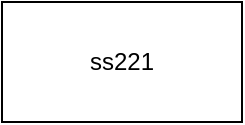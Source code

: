 <mxfile version="21.1.5" type="github">
  <diagram name="第 1 页" id="wWnXoSBwvu9gny_bQMAQ">
    <mxGraphModel dx="1242" dy="827" grid="1" gridSize="10" guides="1" tooltips="1" connect="1" arrows="1" fold="1" page="1" pageScale="1" pageWidth="827" pageHeight="1169" math="0" shadow="0">
      <root>
        <mxCell id="0" />
        <mxCell id="1" parent="0" />
        <mxCell id="aPJAW8vI79MN_C6_RzFM-1" value="ss221" style="rounded=0;whiteSpace=wrap;html=1;" vertex="1" parent="1">
          <mxGeometry x="354" y="200" width="120" height="60" as="geometry" />
        </mxCell>
      </root>
    </mxGraphModel>
  </diagram>
</mxfile>
